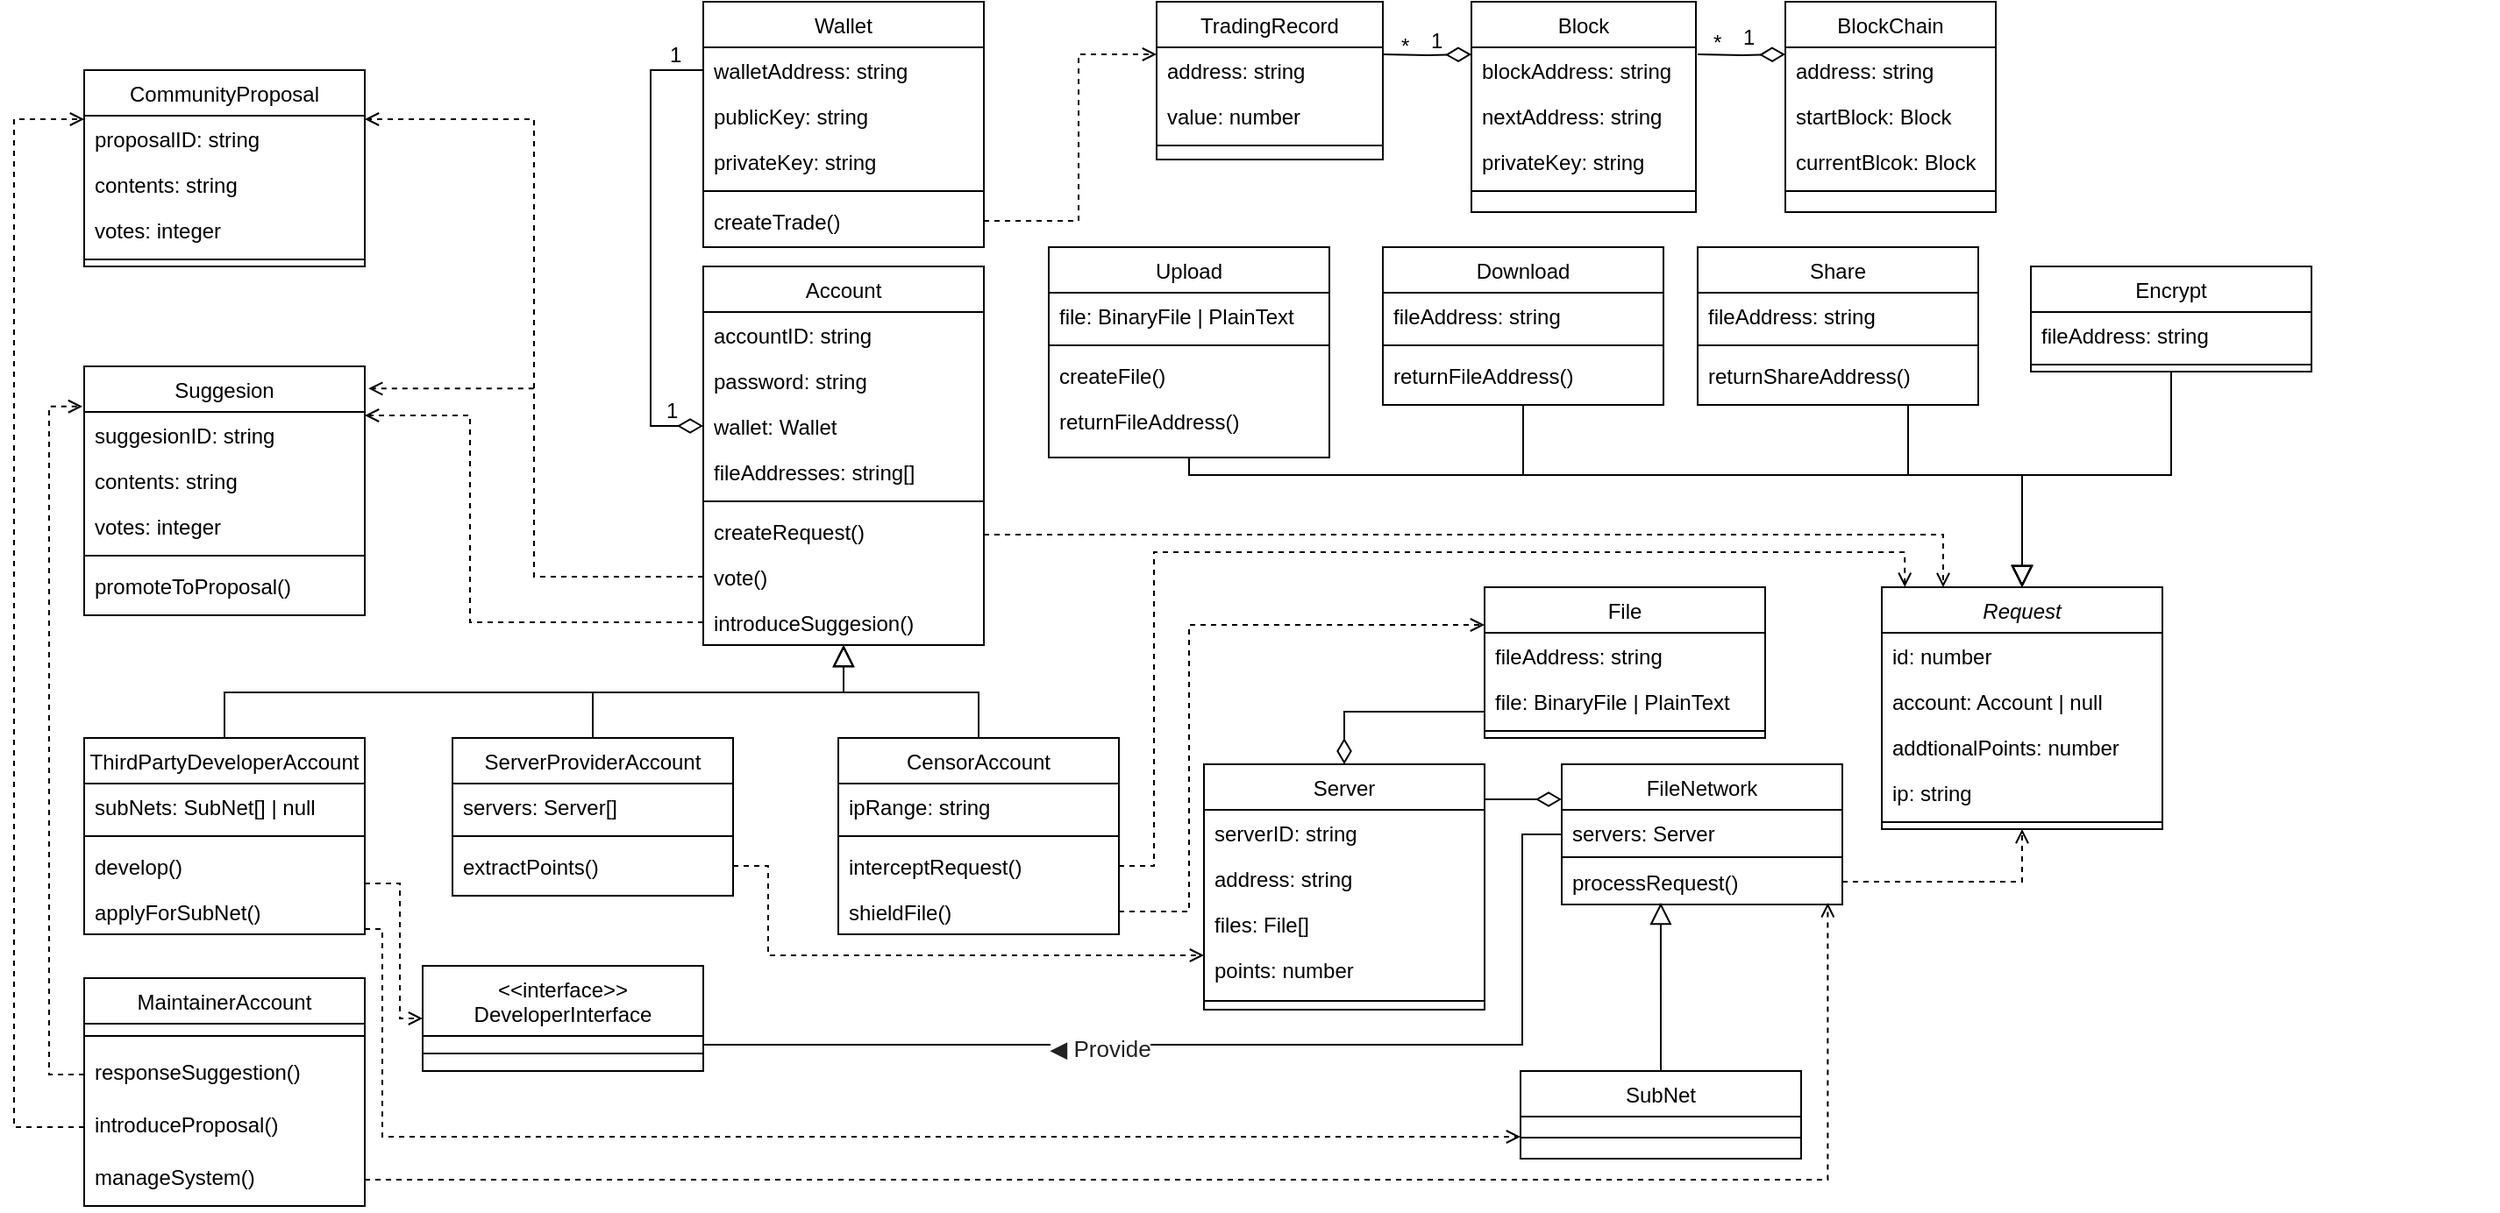 <mxfile version="20.6.2" type="device"><diagram id="C5RBs43oDa-KdzZeNtuy" name="Page-1"><mxGraphModel dx="2051" dy="728" grid="1" gridSize="10" guides="1" tooltips="1" connect="1" arrows="1" fold="1" page="1" pageScale="1" pageWidth="830" pageHeight="720" math="0" shadow="0"><root><mxCell id="WIyWlLk6GJQsqaUBKTNV-0"/><mxCell id="WIyWlLk6GJQsqaUBKTNV-1" parent="WIyWlLk6GJQsqaUBKTNV-0"/><mxCell id="ilSdH2VVtXsvBEtz8yD--43" style="edgeStyle=elbowEdgeStyle;rounded=0;orthogonalLoop=1;jettySize=auto;elbow=vertical;html=1;entryX=0.5;entryY=1;entryDx=0;entryDy=0;shadow=0;startArrow=block;startFill=0;endArrow=none;endFill=0;startSize=10;endSize=0;strokeWidth=1;" parent="WIyWlLk6GJQsqaUBKTNV-1" source="zkfFHV4jXpPFQw0GAbJ--0" target="zkfFHV4jXpPFQw0GAbJ--6" edge="1"><mxGeometry relative="1" as="geometry"><Array as="points"><mxPoint x="-10" y="286"/></Array></mxGeometry></mxCell><mxCell id="ilSdH2VVtXsvBEtz8yD--46" style="edgeStyle=elbowEdgeStyle;rounded=0;orthogonalLoop=1;jettySize=auto;elbow=vertical;html=1;entryX=0.5;entryY=1;entryDx=0;entryDy=0;shadow=0;startArrow=block;startFill=0;endArrow=none;endFill=0;startSize=10;endSize=0;strokeWidth=1;exitX=0.5;exitY=0;exitDx=0;exitDy=0;" parent="WIyWlLk6GJQsqaUBKTNV-1" source="zkfFHV4jXpPFQw0GAbJ--0" target="2jiagpPsjVBzSV60vsvj-15" edge="1"><mxGeometry relative="1" as="geometry"><Array as="points"><mxPoint x="260" y="286"/></Array></mxGeometry></mxCell><mxCell id="ilSdH2VVtXsvBEtz8yD--48" style="edgeStyle=elbowEdgeStyle;rounded=0;orthogonalLoop=1;jettySize=auto;elbow=vertical;html=1;entryX=0.75;entryY=1;entryDx=0;entryDy=0;shadow=0;startArrow=block;startFill=0;endArrow=none;endFill=0;startSize=10;endSize=0;strokeWidth=1;exitX=0.5;exitY=0;exitDx=0;exitDy=0;" parent="WIyWlLk6GJQsqaUBKTNV-1" source="zkfFHV4jXpPFQw0GAbJ--0" target="2jiagpPsjVBzSV60vsvj-10" edge="1"><mxGeometry relative="1" as="geometry"><Array as="points"><mxPoint x="270" y="286"/><mxPoint x="260" y="286"/><mxPoint x="140" y="286"/></Array></mxGeometry></mxCell><mxCell id="ilSdH2VVtXsvBEtz8yD--49" style="edgeStyle=elbowEdgeStyle;rounded=0;orthogonalLoop=1;jettySize=auto;elbow=vertical;html=1;entryX=0.5;entryY=1;entryDx=0;entryDy=0;shadow=0;startArrow=block;startFill=0;endArrow=none;endFill=0;startSize=10;endSize=0;strokeWidth=1;" parent="WIyWlLk6GJQsqaUBKTNV-1" source="zkfFHV4jXpPFQw0GAbJ--0" target="zkfFHV4jXpPFQw0GAbJ--13" edge="1"><mxGeometry relative="1" as="geometry"><Array as="points"><mxPoint x="140" y="286"/></Array></mxGeometry></mxCell><mxCell id="zkfFHV4jXpPFQw0GAbJ--0" value="Request" style="swimlane;fontStyle=2;align=center;verticalAlign=top;childLayout=stackLayout;horizontal=1;startSize=26;horizontalStack=0;resizeParent=1;resizeLast=0;collapsible=1;marginBottom=0;rounded=0;shadow=0;strokeWidth=1;" parent="WIyWlLk6GJQsqaUBKTNV-1" vertex="1"><mxGeometry x="255" y="350" width="160" height="138" as="geometry"><mxRectangle x="220" y="120" width="160" height="26" as="alternateBounds"/></mxGeometry></mxCell><mxCell id="zkfFHV4jXpPFQw0GAbJ--1" value="id: number" style="text;align=left;verticalAlign=top;spacingLeft=4;spacingRight=4;overflow=hidden;rotatable=0;points=[[0,0.5],[1,0.5]];portConstraint=eastwest;" parent="zkfFHV4jXpPFQw0GAbJ--0" vertex="1"><mxGeometry y="26" width="160" height="26" as="geometry"/></mxCell><mxCell id="zkfFHV4jXpPFQw0GAbJ--2" value="account: Account | null" style="text;align=left;verticalAlign=top;spacingLeft=4;spacingRight=4;overflow=hidden;rotatable=0;points=[[0,0.5],[1,0.5]];portConstraint=eastwest;rounded=0;shadow=0;html=0;" parent="zkfFHV4jXpPFQw0GAbJ--0" vertex="1"><mxGeometry y="52" width="160" height="26" as="geometry"/></mxCell><mxCell id="zkfFHV4jXpPFQw0GAbJ--3" value="addtionalPoints: number" style="text;align=left;verticalAlign=top;spacingLeft=4;spacingRight=4;overflow=hidden;rotatable=0;points=[[0,0.5],[1,0.5]];portConstraint=eastwest;rounded=0;shadow=0;html=0;" parent="zkfFHV4jXpPFQw0GAbJ--0" vertex="1"><mxGeometry y="78" width="160" height="26" as="geometry"/></mxCell><mxCell id="UGN8ZuQlmz6jiXNgFl7G-6" value="ip: string" style="text;align=left;verticalAlign=top;spacingLeft=4;spacingRight=4;overflow=hidden;rotatable=0;points=[[0,0.5],[1,0.5]];portConstraint=eastwest;rounded=0;shadow=0;html=0;" vertex="1" parent="zkfFHV4jXpPFQw0GAbJ--0"><mxGeometry y="104" width="160" height="26" as="geometry"/></mxCell><mxCell id="zkfFHV4jXpPFQw0GAbJ--4" value="" style="line;html=1;strokeWidth=1;align=left;verticalAlign=middle;spacingTop=-1;spacingLeft=3;spacingRight=3;rotatable=0;labelPosition=right;points=[];portConstraint=eastwest;" parent="zkfFHV4jXpPFQw0GAbJ--0" vertex="1"><mxGeometry y="130" width="160" height="8" as="geometry"/></mxCell><mxCell id="zkfFHV4jXpPFQw0GAbJ--6" value="Upload" style="swimlane;fontStyle=0;align=center;verticalAlign=top;childLayout=stackLayout;horizontal=1;startSize=26;horizontalStack=0;resizeParent=1;resizeLast=0;collapsible=1;marginBottom=0;rounded=0;shadow=0;strokeWidth=1;" parent="WIyWlLk6GJQsqaUBKTNV-1" vertex="1"><mxGeometry x="-220" y="156" width="160" height="120" as="geometry"><mxRectangle x="130" y="380" width="160" height="26" as="alternateBounds"/></mxGeometry></mxCell><mxCell id="zkfFHV4jXpPFQw0GAbJ--7" value="file: BinaryFile | PlainText" style="text;align=left;verticalAlign=top;spacingLeft=4;spacingRight=4;overflow=hidden;rotatable=0;points=[[0,0.5],[1,0.5]];portConstraint=eastwest;" parent="zkfFHV4jXpPFQw0GAbJ--6" vertex="1"><mxGeometry y="26" width="160" height="26" as="geometry"/></mxCell><mxCell id="zkfFHV4jXpPFQw0GAbJ--9" value="" style="line;html=1;strokeWidth=1;align=left;verticalAlign=middle;spacingTop=-1;spacingLeft=3;spacingRight=3;rotatable=0;labelPosition=right;points=[];portConstraint=eastwest;" parent="zkfFHV4jXpPFQw0GAbJ--6" vertex="1"><mxGeometry y="52" width="160" height="8" as="geometry"/></mxCell><mxCell id="2jiagpPsjVBzSV60vsvj-77" value="createFile()" style="text;align=left;verticalAlign=top;spacingLeft=4;spacingRight=4;overflow=hidden;rotatable=0;points=[[0,0.5],[1,0.5]];portConstraint=eastwest;fontStyle=0" parent="zkfFHV4jXpPFQw0GAbJ--6" vertex="1"><mxGeometry y="60" width="160" height="26" as="geometry"/></mxCell><mxCell id="zkfFHV4jXpPFQw0GAbJ--10" value="returnFileAddress()" style="text;align=left;verticalAlign=top;spacingLeft=4;spacingRight=4;overflow=hidden;rotatable=0;points=[[0,0.5],[1,0.5]];portConstraint=eastwest;fontStyle=0" parent="zkfFHV4jXpPFQw0GAbJ--6" vertex="1"><mxGeometry y="86" width="160" height="26" as="geometry"/></mxCell><mxCell id="zkfFHV4jXpPFQw0GAbJ--13" value="Download" style="swimlane;fontStyle=0;align=center;verticalAlign=top;childLayout=stackLayout;horizontal=1;startSize=26;horizontalStack=0;resizeParent=1;resizeLast=0;collapsible=1;marginBottom=0;rounded=0;shadow=0;strokeWidth=1;" parent="WIyWlLk6GJQsqaUBKTNV-1" vertex="1"><mxGeometry x="-29.5" y="156" width="160" height="90" as="geometry"><mxRectangle x="340" y="380" width="170" height="26" as="alternateBounds"/></mxGeometry></mxCell><mxCell id="zkfFHV4jXpPFQw0GAbJ--14" value="fileAddress: string" style="text;align=left;verticalAlign=top;spacingLeft=4;spacingRight=4;overflow=hidden;rotatable=0;points=[[0,0.5],[1,0.5]];portConstraint=eastwest;" parent="zkfFHV4jXpPFQw0GAbJ--13" vertex="1"><mxGeometry y="26" width="160" height="26" as="geometry"/></mxCell><mxCell id="zkfFHV4jXpPFQw0GAbJ--15" value="" style="line;html=1;strokeWidth=1;align=left;verticalAlign=middle;spacingTop=-1;spacingLeft=3;spacingRight=3;rotatable=0;labelPosition=right;points=[];portConstraint=eastwest;" parent="zkfFHV4jXpPFQw0GAbJ--13" vertex="1"><mxGeometry y="52" width="160" height="8" as="geometry"/></mxCell><mxCell id="2jiagpPsjVBzSV60vsvj-9" value="returnFileAddress()" style="text;align=left;verticalAlign=top;spacingLeft=4;spacingRight=4;overflow=hidden;rotatable=0;points=[[0,0.5],[1,0.5]];portConstraint=eastwest;fontStyle=0" parent="zkfFHV4jXpPFQw0GAbJ--13" vertex="1"><mxGeometry y="60" width="160" height="26" as="geometry"/></mxCell><mxCell id="2jiagpPsjVBzSV60vsvj-10" value="Share" style="swimlane;fontStyle=0;align=center;verticalAlign=top;childLayout=stackLayout;horizontal=1;startSize=26;horizontalStack=0;resizeParent=1;resizeLast=0;collapsible=1;marginBottom=0;rounded=0;shadow=0;strokeWidth=1;" parent="WIyWlLk6GJQsqaUBKTNV-1" vertex="1"><mxGeometry x="150" y="156" width="160" height="90" as="geometry"><mxRectangle x="340" y="380" width="170" height="26" as="alternateBounds"/></mxGeometry></mxCell><mxCell id="2jiagpPsjVBzSV60vsvj-11" value="fileAddress: string" style="text;align=left;verticalAlign=top;spacingLeft=4;spacingRight=4;overflow=hidden;rotatable=0;points=[[0,0.5],[1,0.5]];portConstraint=eastwest;" parent="2jiagpPsjVBzSV60vsvj-10" vertex="1"><mxGeometry y="26" width="160" height="26" as="geometry"/></mxCell><mxCell id="2jiagpPsjVBzSV60vsvj-12" value="" style="line;html=1;strokeWidth=1;align=left;verticalAlign=middle;spacingTop=-1;spacingLeft=3;spacingRight=3;rotatable=0;labelPosition=right;points=[];portConstraint=eastwest;" parent="2jiagpPsjVBzSV60vsvj-10" vertex="1"><mxGeometry y="52" width="160" height="8" as="geometry"/></mxCell><mxCell id="2jiagpPsjVBzSV60vsvj-13" value="returnShareAddress()" style="text;align=left;verticalAlign=top;spacingLeft=4;spacingRight=4;overflow=hidden;rotatable=0;points=[[0,0.5],[1,0.5]];portConstraint=eastwest;fontStyle=0" parent="2jiagpPsjVBzSV60vsvj-10" vertex="1"><mxGeometry y="60" width="160" height="26" as="geometry"/></mxCell><mxCell id="2jiagpPsjVBzSV60vsvj-15" value="Encrypt" style="swimlane;fontStyle=0;align=center;verticalAlign=top;childLayout=stackLayout;horizontal=1;startSize=26;horizontalStack=0;resizeParent=1;resizeLast=0;collapsible=1;marginBottom=0;rounded=0;shadow=0;strokeWidth=1;" parent="WIyWlLk6GJQsqaUBKTNV-1" vertex="1"><mxGeometry x="340" y="167" width="160" height="60" as="geometry"><mxRectangle x="340" y="380" width="170" height="26" as="alternateBounds"/></mxGeometry></mxCell><mxCell id="2jiagpPsjVBzSV60vsvj-16" value="fileAddress: string" style="text;align=left;verticalAlign=top;spacingLeft=4;spacingRight=4;overflow=hidden;rotatable=0;points=[[0,0.5],[1,0.5]];portConstraint=eastwest;" parent="2jiagpPsjVBzSV60vsvj-15" vertex="1"><mxGeometry y="26" width="160" height="26" as="geometry"/></mxCell><mxCell id="2jiagpPsjVBzSV60vsvj-17" value="" style="line;html=1;strokeWidth=1;align=left;verticalAlign=middle;spacingTop=-1;spacingLeft=3;spacingRight=3;rotatable=0;labelPosition=right;points=[];portConstraint=eastwest;" parent="2jiagpPsjVBzSV60vsvj-15" vertex="1"><mxGeometry y="52" width="160" height="8" as="geometry"/></mxCell><mxCell id="ilSdH2VVtXsvBEtz8yD--57" style="edgeStyle=elbowEdgeStyle;rounded=0;orthogonalLoop=1;jettySize=auto;elbow=vertical;html=1;entryX=0.5;entryY=0;entryDx=0;entryDy=0;shadow=0;startArrow=block;startFill=0;endArrow=none;endFill=0;startSize=10;endSize=0;strokeWidth=1;" parent="WIyWlLk6GJQsqaUBKTNV-1" source="ilSdH2VVtXsvBEtz8yD--108" target="ilSdH2VVtXsvBEtz8yD--50" edge="1"><mxGeometry relative="1" as="geometry"><Array as="points"><mxPoint x="-337" y="410"/></Array><mxPoint x="-380" y="400" as="sourcePoint"/></mxGeometry></mxCell><mxCell id="ilSdH2VVtXsvBEtz8yD--91" style="edgeStyle=elbowEdgeStyle;rounded=0;orthogonalLoop=1;jettySize=auto;elbow=vertical;html=1;entryX=0.5;entryY=0;entryDx=0;entryDy=0;shadow=0;startArrow=block;startFill=0;endArrow=none;endFill=0;startSize=10;endSize=0;strokeWidth=1;" parent="WIyWlLk6GJQsqaUBKTNV-1" source="ilSdH2VVtXsvBEtz8yD--108" target="ilSdH2VVtXsvBEtz8yD--85" edge="1"><mxGeometry relative="1" as="geometry"><Array as="points"><mxPoint x="-510" y="410"/></Array><mxPoint x="-310" y="400" as="sourcePoint"/></mxGeometry></mxCell><mxCell id="2jiagpPsjVBzSV60vsvj-20" value="Account" style="swimlane;fontStyle=0;align=center;verticalAlign=top;childLayout=stackLayout;horizontal=1;startSize=26;horizontalStack=0;resizeParent=1;resizeLast=0;collapsible=1;marginBottom=0;rounded=0;shadow=0;strokeWidth=1;" parent="WIyWlLk6GJQsqaUBKTNV-1" vertex="1"><mxGeometry x="-417" y="167" width="160" height="216" as="geometry"><mxRectangle x="220" y="120" width="160" height="26" as="alternateBounds"/></mxGeometry></mxCell><mxCell id="2jiagpPsjVBzSV60vsvj-21" value="accountID: string" style="text;align=left;verticalAlign=top;spacingLeft=4;spacingRight=4;overflow=hidden;rotatable=0;points=[[0,0.5],[1,0.5]];portConstraint=eastwest;" parent="2jiagpPsjVBzSV60vsvj-20" vertex="1"><mxGeometry y="26" width="160" height="26" as="geometry"/></mxCell><mxCell id="2jiagpPsjVBzSV60vsvj-22" value="password: string" style="text;align=left;verticalAlign=top;spacingLeft=4;spacingRight=4;overflow=hidden;rotatable=0;points=[[0,0.5],[1,0.5]];portConstraint=eastwest;rounded=0;shadow=0;html=0;" parent="2jiagpPsjVBzSV60vsvj-20" vertex="1"><mxGeometry y="52" width="160" height="26" as="geometry"/></mxCell><mxCell id="2jiagpPsjVBzSV60vsvj-23" value="wallet: Wallet" style="text;align=left;verticalAlign=top;spacingLeft=4;spacingRight=4;overflow=hidden;rotatable=0;points=[[0,0.5],[1,0.5]];portConstraint=eastwest;rounded=0;shadow=0;html=0;" parent="2jiagpPsjVBzSV60vsvj-20" vertex="1"><mxGeometry y="78" width="160" height="26" as="geometry"/></mxCell><mxCell id="2jiagpPsjVBzSV60vsvj-29" value="fileAddresses: string[]" style="text;align=left;verticalAlign=top;spacingLeft=4;spacingRight=4;overflow=hidden;rotatable=0;points=[[0,0.5],[1,0.5]];portConstraint=eastwest;rounded=0;shadow=0;html=0;" parent="2jiagpPsjVBzSV60vsvj-20" vertex="1"><mxGeometry y="104" width="160" height="26" as="geometry"/></mxCell><mxCell id="2jiagpPsjVBzSV60vsvj-24" value="" style="line;html=1;strokeWidth=1;align=left;verticalAlign=middle;spacingTop=-1;spacingLeft=3;spacingRight=3;rotatable=0;labelPosition=right;points=[];portConstraint=eastwest;" parent="2jiagpPsjVBzSV60vsvj-20" vertex="1"><mxGeometry y="130" width="160" height="8" as="geometry"/></mxCell><mxCell id="2jiagpPsjVBzSV60vsvj-94" value="createRequest()" style="text;align=left;verticalAlign=top;spacingLeft=4;spacingRight=4;overflow=hidden;rotatable=0;points=[[0,0.5],[1,0.5]];portConstraint=eastwest;fontStyle=0" parent="2jiagpPsjVBzSV60vsvj-20" vertex="1"><mxGeometry y="138" width="160" height="26" as="geometry"/></mxCell><mxCell id="ilSdH2VVtXsvBEtz8yD--74" value="vote()" style="text;align=left;verticalAlign=top;spacingLeft=4;spacingRight=4;overflow=hidden;rotatable=0;points=[[0,0.5],[1,0.5]];portConstraint=eastwest;fontStyle=0" parent="2jiagpPsjVBzSV60vsvj-20" vertex="1"><mxGeometry y="164" width="160" height="26" as="geometry"/></mxCell><mxCell id="ilSdH2VVtXsvBEtz8yD--108" value="introduceSuggesion()" style="text;align=left;verticalAlign=top;spacingLeft=4;spacingRight=4;overflow=hidden;rotatable=0;points=[[0,0.5],[1,0.5]];portConstraint=eastwest;fontStyle=0" parent="2jiagpPsjVBzSV60vsvj-20" vertex="1"><mxGeometry y="190" width="160" height="26" as="geometry"/></mxCell><mxCell id="2jiagpPsjVBzSV60vsvj-33" value="Wallet" style="swimlane;fontStyle=0;align=center;verticalAlign=top;childLayout=stackLayout;horizontal=1;startSize=26;horizontalStack=0;resizeParent=1;resizeLast=0;collapsible=1;marginBottom=0;rounded=0;shadow=0;strokeWidth=1;" parent="WIyWlLk6GJQsqaUBKTNV-1" vertex="1"><mxGeometry x="-417" y="16" width="160" height="140" as="geometry"><mxRectangle x="220" y="120" width="160" height="26" as="alternateBounds"/></mxGeometry></mxCell><mxCell id="2jiagpPsjVBzSV60vsvj-34" value="walletAddress: string" style="text;align=left;verticalAlign=top;spacingLeft=4;spacingRight=4;overflow=hidden;rotatable=0;points=[[0,0.5],[1,0.5]];portConstraint=eastwest;" parent="2jiagpPsjVBzSV60vsvj-33" vertex="1"><mxGeometry y="26" width="160" height="26" as="geometry"/></mxCell><mxCell id="2jiagpPsjVBzSV60vsvj-35" value="publicKey: string" style="text;align=left;verticalAlign=top;spacingLeft=4;spacingRight=4;overflow=hidden;rotatable=0;points=[[0,0.5],[1,0.5]];portConstraint=eastwest;rounded=0;shadow=0;html=0;" parent="2jiagpPsjVBzSV60vsvj-33" vertex="1"><mxGeometry y="52" width="160" height="26" as="geometry"/></mxCell><mxCell id="2jiagpPsjVBzSV60vsvj-36" value="privateKey: string" style="text;align=left;verticalAlign=top;spacingLeft=4;spacingRight=4;overflow=hidden;rotatable=0;points=[[0,0.5],[1,0.5]];portConstraint=eastwest;rounded=0;shadow=0;html=0;" parent="2jiagpPsjVBzSV60vsvj-33" vertex="1"><mxGeometry y="78" width="160" height="26" as="geometry"/></mxCell><mxCell id="2jiagpPsjVBzSV60vsvj-38" value="" style="line;html=1;strokeWidth=1;align=left;verticalAlign=middle;spacingTop=-1;spacingLeft=3;spacingRight=3;rotatable=0;labelPosition=right;points=[];portConstraint=eastwest;" parent="2jiagpPsjVBzSV60vsvj-33" vertex="1"><mxGeometry y="104" width="160" height="8" as="geometry"/></mxCell><mxCell id="2jiagpPsjVBzSV60vsvj-74" value="createTrade()" style="text;align=left;verticalAlign=top;spacingLeft=4;spacingRight=4;overflow=hidden;rotatable=0;points=[[0,0.5],[1,0.5]];portConstraint=eastwest;fontStyle=0" parent="2jiagpPsjVBzSV60vsvj-33" vertex="1"><mxGeometry y="112" width="160" height="26" as="geometry"/></mxCell><mxCell id="2jiagpPsjVBzSV60vsvj-41" value="1" style="resizable=0;align=left;verticalAlign=bottom;labelBackgroundColor=none;fontSize=12;" parent="WIyWlLk6GJQsqaUBKTNV-1" connectable="0" vertex="1"><mxGeometry x="-8" y="232" as="geometry"><mxPoint x="-432" y="26" as="offset"/></mxGeometry></mxCell><mxCell id="2jiagpPsjVBzSV60vsvj-42" value="1" style="resizable=0;align=left;verticalAlign=bottom;labelBackgroundColor=none;fontSize=12;" parent="WIyWlLk6GJQsqaUBKTNV-1" connectable="0" vertex="1"><mxGeometry x="-6" y="29" as="geometry"><mxPoint x="-432" y="26" as="offset"/></mxGeometry></mxCell><mxCell id="2jiagpPsjVBzSV60vsvj-43" value="BlockChain" style="swimlane;fontStyle=0;align=center;verticalAlign=top;childLayout=stackLayout;horizontal=1;startSize=26;horizontalStack=0;resizeParent=1;resizeLast=0;collapsible=1;marginBottom=0;rounded=0;shadow=0;strokeWidth=1;" parent="WIyWlLk6GJQsqaUBKTNV-1" vertex="1"><mxGeometry x="200" y="16" width="120" height="120" as="geometry"><mxRectangle x="220" y="120" width="160" height="26" as="alternateBounds"/></mxGeometry></mxCell><mxCell id="2jiagpPsjVBzSV60vsvj-68" value="address: string" style="text;align=left;verticalAlign=top;spacingLeft=4;spacingRight=4;overflow=hidden;rotatable=0;points=[[0,0.5],[1,0.5]];portConstraint=eastwest;" parent="2jiagpPsjVBzSV60vsvj-43" vertex="1"><mxGeometry y="26" width="120" height="26" as="geometry"/></mxCell><mxCell id="2jiagpPsjVBzSV60vsvj-44" value="startBlock: Block" style="text;align=left;verticalAlign=top;spacingLeft=4;spacingRight=4;overflow=hidden;rotatable=0;points=[[0,0.5],[1,0.5]];portConstraint=eastwest;" parent="2jiagpPsjVBzSV60vsvj-43" vertex="1"><mxGeometry y="52" width="120" height="26" as="geometry"/></mxCell><mxCell id="2jiagpPsjVBzSV60vsvj-45" value="currentBlcok: Block" style="text;align=left;verticalAlign=top;spacingLeft=4;spacingRight=4;overflow=hidden;rotatable=0;points=[[0,0.5],[1,0.5]];portConstraint=eastwest;rounded=0;shadow=0;html=0;" parent="2jiagpPsjVBzSV60vsvj-43" vertex="1"><mxGeometry y="78" width="120" height="26" as="geometry"/></mxCell><mxCell id="2jiagpPsjVBzSV60vsvj-47" value="" style="line;html=1;strokeWidth=1;align=left;verticalAlign=middle;spacingTop=-1;spacingLeft=3;spacingRight=3;rotatable=0;labelPosition=right;points=[];portConstraint=eastwest;" parent="2jiagpPsjVBzSV60vsvj-43" vertex="1"><mxGeometry y="104" width="120" height="8" as="geometry"/></mxCell><mxCell id="2jiagpPsjVBzSV60vsvj-48" value="Block" style="swimlane;fontStyle=0;align=center;verticalAlign=top;childLayout=stackLayout;horizontal=1;startSize=26;horizontalStack=0;resizeParent=1;resizeLast=0;collapsible=1;marginBottom=0;rounded=0;shadow=0;strokeWidth=1;" parent="WIyWlLk6GJQsqaUBKTNV-1" vertex="1"><mxGeometry x="21" y="16" width="128" height="120" as="geometry"><mxRectangle x="220" y="120" width="160" height="26" as="alternateBounds"/></mxGeometry></mxCell><mxCell id="2jiagpPsjVBzSV60vsvj-49" value="blockAddress: string" style="text;align=left;verticalAlign=top;spacingLeft=4;spacingRight=4;overflow=hidden;rotatable=0;points=[[0,0.5],[1,0.5]];portConstraint=eastwest;" parent="2jiagpPsjVBzSV60vsvj-48" vertex="1"><mxGeometry y="26" width="128" height="26" as="geometry"/></mxCell><mxCell id="2jiagpPsjVBzSV60vsvj-50" value="nextAddress: string" style="text;align=left;verticalAlign=top;spacingLeft=4;spacingRight=4;overflow=hidden;rotatable=0;points=[[0,0.5],[1,0.5]];portConstraint=eastwest;rounded=0;shadow=0;html=0;" parent="2jiagpPsjVBzSV60vsvj-48" vertex="1"><mxGeometry y="52" width="128" height="26" as="geometry"/></mxCell><mxCell id="2jiagpPsjVBzSV60vsvj-51" value="privateKey: string" style="text;align=left;verticalAlign=top;spacingLeft=4;spacingRight=4;overflow=hidden;rotatable=0;points=[[0,0.5],[1,0.5]];portConstraint=eastwest;rounded=0;shadow=0;html=0;" parent="2jiagpPsjVBzSV60vsvj-48" vertex="1"><mxGeometry y="78" width="128" height="26" as="geometry"/></mxCell><mxCell id="2jiagpPsjVBzSV60vsvj-52" value="" style="line;html=1;strokeWidth=1;align=left;verticalAlign=middle;spacingTop=-1;spacingLeft=3;spacingRight=3;rotatable=0;labelPosition=right;points=[];portConstraint=eastwest;" parent="2jiagpPsjVBzSV60vsvj-48" vertex="1"><mxGeometry y="104" width="128" height="8" as="geometry"/></mxCell><mxCell id="2jiagpPsjVBzSV60vsvj-53" value="" style="endArrow=diamondThin;html=1;rounded=0;endFill=0;edgeStyle=orthogonalEdgeStyle;entryX=0;entryY=0.25;entryDx=0;entryDy=0;strokeWidth=1;startSize=6;endSize=12;" parent="WIyWlLk6GJQsqaUBKTNV-1" target="2jiagpPsjVBzSV60vsvj-43" edge="1"><mxGeometry width="50" height="50" relative="1" as="geometry"><mxPoint x="150" y="46" as="sourcePoint"/><mxPoint x="160" y="86" as="targetPoint"/><Array as="points"/></mxGeometry></mxCell><mxCell id="2jiagpPsjVBzSV60vsvj-57" value="1" style="resizable=0;align=left;verticalAlign=bottom;labelBackgroundColor=none;fontSize=12;" parent="WIyWlLk6GJQsqaUBKTNV-1" connectable="0" vertex="1"><mxGeometry x="606" y="19" as="geometry"><mxPoint x="-432" y="26" as="offset"/></mxGeometry></mxCell><mxCell id="2jiagpPsjVBzSV60vsvj-58" value="*" style="resizable=0;align=left;verticalAlign=bottom;labelBackgroundColor=none;fontSize=12;" parent="WIyWlLk6GJQsqaUBKTNV-1" connectable="0" vertex="1"><mxGeometry x="589" y="22" as="geometry"><mxPoint x="-432" y="26" as="offset"/></mxGeometry></mxCell><mxCell id="2jiagpPsjVBzSV60vsvj-60" value="" style="endArrow=diamondThin;html=1;rounded=0;endFill=0;edgeStyle=orthogonalEdgeStyle;entryX=0;entryY=0.5;entryDx=0;entryDy=0;exitX=0;exitY=0.5;exitDx=0;exitDy=0;strokeWidth=1;startSize=6;endSize=12;" parent="WIyWlLk6GJQsqaUBKTNV-1" source="2jiagpPsjVBzSV60vsvj-34" target="2jiagpPsjVBzSV60vsvj-23" edge="1"><mxGeometry width="50" height="50" relative="1" as="geometry"><mxPoint x="-527" y="261" as="sourcePoint"/><mxPoint x="-443" y="296" as="targetPoint"/><Array as="points"><mxPoint x="-447" y="55"/><mxPoint x="-447" y="258"/></Array></mxGeometry></mxCell><mxCell id="2jiagpPsjVBzSV60vsvj-63" value="TradingRecord" style="swimlane;fontStyle=0;align=center;verticalAlign=top;childLayout=stackLayout;horizontal=1;startSize=26;horizontalStack=0;resizeParent=1;resizeLast=0;collapsible=1;marginBottom=0;rounded=0;shadow=0;strokeWidth=1;" parent="WIyWlLk6GJQsqaUBKTNV-1" vertex="1"><mxGeometry x="-158.5" y="16" width="129" height="90" as="geometry"><mxRectangle x="220" y="120" width="160" height="26" as="alternateBounds"/></mxGeometry></mxCell><mxCell id="2jiagpPsjVBzSV60vsvj-64" value="address: string" style="text;align=left;verticalAlign=top;spacingLeft=4;spacingRight=4;overflow=hidden;rotatable=0;points=[[0,0.5],[1,0.5]];portConstraint=eastwest;" parent="2jiagpPsjVBzSV60vsvj-63" vertex="1"><mxGeometry y="26" width="129" height="26" as="geometry"/></mxCell><mxCell id="2jiagpPsjVBzSV60vsvj-66" value="value: number" style="text;align=left;verticalAlign=top;spacingLeft=4;spacingRight=4;overflow=hidden;rotatable=0;points=[[0,0.5],[1,0.5]];portConstraint=eastwest;rounded=0;shadow=0;html=0;" parent="2jiagpPsjVBzSV60vsvj-63" vertex="1"><mxGeometry y="52" width="129" height="26" as="geometry"/></mxCell><mxCell id="2jiagpPsjVBzSV60vsvj-67" value="" style="line;html=1;strokeWidth=1;align=left;verticalAlign=middle;spacingTop=-1;spacingLeft=3;spacingRight=3;rotatable=0;labelPosition=right;points=[];portConstraint=eastwest;" parent="2jiagpPsjVBzSV60vsvj-63" vertex="1"><mxGeometry y="78" width="129" height="8" as="geometry"/></mxCell><mxCell id="2jiagpPsjVBzSV60vsvj-69" value="" style="endArrow=diamondThin;html=1;rounded=0;endFill=0;edgeStyle=orthogonalEdgeStyle;strokeWidth=1;startSize=6;endSize=12;entryX=0;entryY=0.25;entryDx=0;entryDy=0;" parent="WIyWlLk6GJQsqaUBKTNV-1" target="2jiagpPsjVBzSV60vsvj-48" edge="1"><mxGeometry width="50" height="50" relative="1" as="geometry"><mxPoint x="-30" y="46" as="sourcePoint"/><mxPoint x="-56" y="48" as="targetPoint"/><Array as="points"/></mxGeometry></mxCell><mxCell id="2jiagpPsjVBzSV60vsvj-70" value="1" style="resizable=0;align=left;verticalAlign=bottom;labelBackgroundColor=none;fontSize=12;" parent="WIyWlLk6GJQsqaUBKTNV-1" connectable="0" vertex="1"><mxGeometry x="428" y="21" as="geometry"><mxPoint x="-432" y="26" as="offset"/></mxGeometry></mxCell><mxCell id="2jiagpPsjVBzSV60vsvj-71" value="*" style="resizable=0;align=left;verticalAlign=bottom;labelBackgroundColor=none;fontSize=12;" parent="WIyWlLk6GJQsqaUBKTNV-1" connectable="0" vertex="1"><mxGeometry x="411" y="24" as="geometry"><mxPoint x="-432" y="26" as="offset"/></mxGeometry></mxCell><mxCell id="2jiagpPsjVBzSV60vsvj-76" value="" style="endArrow=open;html=1;rounded=0;endFill=0;edgeStyle=orthogonalEdgeStyle;exitX=1;exitY=0.5;exitDx=0;exitDy=0;strokeWidth=1;startSize=6;endSize=6;dashed=1;" parent="WIyWlLk6GJQsqaUBKTNV-1" source="2jiagpPsjVBzSV60vsvj-74" target="2jiagpPsjVBzSV60vsvj-63" edge="1"><mxGeometry width="50" height="50" relative="1" as="geometry"><mxPoint x="-173" y="113" as="sourcePoint"/><mxPoint x="-180" y="46" as="targetPoint"/><Array as="points"><mxPoint x="-203" y="141"/><mxPoint x="-203" y="46"/></Array></mxGeometry></mxCell><mxCell id="2jiagpPsjVBzSV60vsvj-78" value="File" style="swimlane;fontStyle=0;align=center;verticalAlign=top;childLayout=stackLayout;horizontal=1;startSize=26;horizontalStack=0;resizeParent=1;resizeLast=0;collapsible=1;marginBottom=0;rounded=0;shadow=0;strokeWidth=1;" parent="WIyWlLk6GJQsqaUBKTNV-1" vertex="1"><mxGeometry x="28.5" y="350" width="160" height="86" as="geometry"><mxRectangle x="130" y="380" width="160" height="26" as="alternateBounds"/></mxGeometry></mxCell><mxCell id="2jiagpPsjVBzSV60vsvj-83" value="fileAddress: string" style="text;align=left;verticalAlign=top;spacingLeft=4;spacingRight=4;overflow=hidden;rotatable=0;points=[[0,0.5],[1,0.5]];portConstraint=eastwest;" parent="2jiagpPsjVBzSV60vsvj-78" vertex="1"><mxGeometry y="26" width="160" height="26" as="geometry"/></mxCell><mxCell id="2jiagpPsjVBzSV60vsvj-79" value="file: BinaryFile | PlainText" style="text;align=left;verticalAlign=top;spacingLeft=4;spacingRight=4;overflow=hidden;rotatable=0;points=[[0,0.5],[1,0.5]];portConstraint=eastwest;" parent="2jiagpPsjVBzSV60vsvj-78" vertex="1"><mxGeometry y="52" width="160" height="26" as="geometry"/></mxCell><mxCell id="2jiagpPsjVBzSV60vsvj-80" value="" style="line;html=1;strokeWidth=1;align=left;verticalAlign=middle;spacingTop=-1;spacingLeft=3;spacingRight=3;rotatable=0;labelPosition=right;points=[];portConstraint=eastwest;" parent="2jiagpPsjVBzSV60vsvj-78" vertex="1"><mxGeometry y="78" width="160" height="8" as="geometry"/></mxCell><mxCell id="ilSdH2VVtXsvBEtz8yD--80" style="edgeStyle=orthogonalEdgeStyle;rounded=0;orthogonalLoop=1;jettySize=auto;html=1;entryX=0;entryY=1;entryDx=0;entryDy=0;startArrow=diamondThin;startFill=0;endArrow=none;endFill=0;startSize=12;endSize=0;sourcePerimeterSpacing=0;" parent="WIyWlLk6GJQsqaUBKTNV-1" source="2jiagpPsjVBzSV60vsvj-85" target="2jiagpPsjVBzSV60vsvj-78" edge="1"><mxGeometry relative="1" as="geometry"/></mxCell><mxCell id="2jiagpPsjVBzSV60vsvj-85" value="Server" style="swimlane;fontStyle=0;align=center;verticalAlign=top;childLayout=stackLayout;horizontal=1;startSize=26;horizontalStack=0;resizeParent=1;resizeLast=0;collapsible=1;marginBottom=0;rounded=0;shadow=0;strokeWidth=1;" parent="WIyWlLk6GJQsqaUBKTNV-1" vertex="1"><mxGeometry x="-131.5" y="451" width="160" height="140" as="geometry"><mxRectangle x="220" y="120" width="160" height="26" as="alternateBounds"/></mxGeometry></mxCell><mxCell id="ilSdH2VVtXsvBEtz8yD--34" value="serverID: string" style="text;align=left;verticalAlign=top;spacingLeft=4;spacingRight=4;overflow=hidden;rotatable=0;points=[[0,0.5],[1,0.5]];portConstraint=eastwest;" parent="2jiagpPsjVBzSV60vsvj-85" vertex="1"><mxGeometry y="26" width="160" height="26" as="geometry"/></mxCell><mxCell id="2jiagpPsjVBzSV60vsvj-86" value="address: string" style="text;align=left;verticalAlign=top;spacingLeft=4;spacingRight=4;overflow=hidden;rotatable=0;points=[[0,0.5],[1,0.5]];portConstraint=eastwest;" parent="2jiagpPsjVBzSV60vsvj-85" vertex="1"><mxGeometry y="52" width="160" height="26" as="geometry"/></mxCell><mxCell id="ilSdH2VVtXsvBEtz8yD--81" value="files: File[]" style="text;align=left;verticalAlign=top;spacingLeft=4;spacingRight=4;overflow=hidden;rotatable=0;points=[[0,0.5],[1,0.5]];portConstraint=eastwest;" parent="2jiagpPsjVBzSV60vsvj-85" vertex="1"><mxGeometry y="78" width="160" height="26" as="geometry"/></mxCell><mxCell id="2jiagpPsjVBzSV60vsvj-87" value="points: number" style="text;align=left;verticalAlign=top;spacingLeft=4;spacingRight=4;overflow=hidden;rotatable=0;points=[[0,0.5],[1,0.5]];portConstraint=eastwest;rounded=0;shadow=0;html=0;" parent="2jiagpPsjVBzSV60vsvj-85" vertex="1"><mxGeometry y="104" width="160" height="26" as="geometry"/></mxCell><mxCell id="2jiagpPsjVBzSV60vsvj-89" value="" style="line;html=1;strokeWidth=1;align=left;verticalAlign=middle;spacingTop=-1;spacingLeft=3;spacingRight=3;rotatable=0;labelPosition=right;points=[];portConstraint=eastwest;" parent="2jiagpPsjVBzSV60vsvj-85" vertex="1"><mxGeometry y="130" width="160" height="10" as="geometry"/></mxCell><mxCell id="2jiagpPsjVBzSV60vsvj-97" style="edgeStyle=orthogonalEdgeStyle;rounded=0;orthogonalLoop=1;jettySize=auto;html=1;dashed=1;endArrow=open;endFill=0;startSize=6;endSize=6;strokeWidth=1;" parent="WIyWlLk6GJQsqaUBKTNV-1" source="2jiagpPsjVBzSV60vsvj-94" target="zkfFHV4jXpPFQw0GAbJ--0" edge="1"><mxGeometry relative="1" as="geometry"><Array as="points"><mxPoint x="290" y="320"/></Array><mxPoint x="130" y="370" as="targetPoint"/></mxGeometry></mxCell><mxCell id="ilSdH2VVtXsvBEtz8yD--38" style="edgeStyle=orthogonalEdgeStyle;rounded=0;orthogonalLoop=1;jettySize=auto;html=1;exitX=0;exitY=0.25;exitDx=0;exitDy=0;entryX=1;entryY=0.25;entryDx=0;entryDy=0;startArrow=diamondThin;startFill=0;endArrow=none;endFill=0;startSize=12;endSize=0;sourcePerimeterSpacing=0;" parent="WIyWlLk6GJQsqaUBKTNV-1" source="ilSdH2VVtXsvBEtz8yD--0" target="2jiagpPsjVBzSV60vsvj-85" edge="1"><mxGeometry relative="1" as="geometry"/></mxCell><mxCell id="ilSdH2VVtXsvBEtz8yD--90" style="edgeStyle=elbowEdgeStyle;rounded=0;orthogonalLoop=1;jettySize=auto;elbow=vertical;html=1;entryX=0.5;entryY=0;entryDx=0;entryDy=0;shadow=0;startArrow=block;startFill=0;endArrow=none;endFill=0;startSize=10;endSize=0;strokeWidth=1;exitX=0.353;exitY=0.962;exitDx=0;exitDy=0;exitPerimeter=0;" parent="WIyWlLk6GJQsqaUBKTNV-1" source="2jiagpPsjVBzSV60vsvj-90" target="ilSdH2VVtXsvBEtz8yD--19" edge="1"><mxGeometry relative="1" as="geometry"><Array as="points"><mxPoint x="138.5" y="566"/></Array></mxGeometry></mxCell><mxCell id="ilSdH2VVtXsvBEtz8yD--98" style="edgeStyle=orthogonalEdgeStyle;rounded=0;orthogonalLoop=1;jettySize=auto;html=1;entryX=1;entryY=0.75;entryDx=0;entryDy=0;endArrow=none;endFill=0;" parent="WIyWlLk6GJQsqaUBKTNV-1" source="ilSdH2VVtXsvBEtz8yD--0" target="ilSdH2VVtXsvBEtz8yD--92" edge="1"><mxGeometry relative="1" as="geometry"><Array as="points"><mxPoint x="50" y="491"/><mxPoint x="50" y="611"/></Array></mxGeometry></mxCell><mxCell id="ilSdH2VVtXsvBEtz8yD--102" value="&lt;span style=&quot;color: rgb(34 , 34 , 34) ; font-family: &amp;#34;arial&amp;#34; , sans-serif ; font-size: 13px&quot;&gt;◀ Provide&lt;/span&gt;" style="edgeLabel;html=1;align=center;verticalAlign=middle;resizable=0;points=[];" parent="ilSdH2VVtXsvBEtz8yD--98" vertex="1" connectable="0"><mxGeometry x="0.313" y="2" relative="1" as="geometry"><mxPoint x="16" as="offset"/></mxGeometry></mxCell><mxCell id="ilSdH2VVtXsvBEtz8yD--0" value="FileNetwork" style="swimlane;fontStyle=0;align=center;verticalAlign=top;childLayout=stackLayout;horizontal=1;startSize=26;horizontalStack=0;resizeParent=1;resizeLast=0;collapsible=1;marginBottom=0;rounded=0;shadow=0;strokeWidth=1;" parent="WIyWlLk6GJQsqaUBKTNV-1" vertex="1"><mxGeometry x="72.5" y="451" width="160" height="80" as="geometry"><mxRectangle x="220" y="120" width="160" height="26" as="alternateBounds"/></mxGeometry></mxCell><mxCell id="ilSdH2VVtXsvBEtz8yD--32" value="servers: Server" style="text;align=left;verticalAlign=top;spacingLeft=4;spacingRight=4;overflow=hidden;rotatable=0;points=[[0,0.5],[1,0.5]];portConstraint=eastwest;" parent="ilSdH2VVtXsvBEtz8yD--0" vertex="1"><mxGeometry y="26" width="160" height="26" as="geometry"/></mxCell><mxCell id="ilSdH2VVtXsvBEtz8yD--4" value="" style="line;html=1;strokeWidth=1;align=left;verticalAlign=middle;spacingTop=-1;spacingLeft=3;spacingRight=3;rotatable=0;labelPosition=right;points=[];portConstraint=eastwest;" parent="ilSdH2VVtXsvBEtz8yD--0" vertex="1"><mxGeometry y="52" width="160" height="2" as="geometry"/></mxCell><mxCell id="2jiagpPsjVBzSV60vsvj-90" value="processRequest()" style="text;align=left;verticalAlign=top;spacingLeft=4;spacingRight=4;overflow=hidden;rotatable=0;points=[[0,0.5],[1,0.5]];portConstraint=eastwest;fontStyle=0" parent="ilSdH2VVtXsvBEtz8yD--0" vertex="1"><mxGeometry y="54" width="160" height="26" as="geometry"/></mxCell><mxCell id="ilSdH2VVtXsvBEtz8yD--6" style="edgeStyle=orthogonalEdgeStyle;rounded=0;orthogonalLoop=1;jettySize=auto;html=1;exitX=1;exitY=0.5;exitDx=0;exitDy=0;endArrow=open;endFill=0;dashed=1;" parent="WIyWlLk6GJQsqaUBKTNV-1" source="2jiagpPsjVBzSV60vsvj-90" target="zkfFHV4jXpPFQw0GAbJ--0" edge="1"><mxGeometry relative="1" as="geometry"><mxPoint x="170" y="400" as="targetPoint"/></mxGeometry></mxCell><mxCell id="ilSdH2VVtXsvBEtz8yD--19" value="SubNet" style="swimlane;fontStyle=0;align=center;verticalAlign=top;childLayout=stackLayout;horizontal=1;startSize=26;horizontalStack=0;resizeParent=1;resizeLast=0;collapsible=1;marginBottom=0;rounded=0;shadow=0;strokeWidth=1;" parent="WIyWlLk6GJQsqaUBKTNV-1" vertex="1"><mxGeometry x="49" y="626" width="160" height="50" as="geometry"><mxRectangle x="220" y="120" width="160" height="26" as="alternateBounds"/></mxGeometry></mxCell><mxCell id="ilSdH2VVtXsvBEtz8yD--20" value="" style="line;html=1;strokeWidth=1;align=left;verticalAlign=middle;spacingTop=-1;spacingLeft=3;spacingRight=3;rotatable=0;labelPosition=right;points=[];portConstraint=eastwest;" parent="ilSdH2VVtXsvBEtz8yD--19" vertex="1"><mxGeometry y="26" width="160" height="24" as="geometry"/></mxCell><mxCell id="ilSdH2VVtXsvBEtz8yD--50" value="ServerProviderAccount" style="swimlane;fontStyle=0;align=center;verticalAlign=top;childLayout=stackLayout;horizontal=1;startSize=26;horizontalStack=0;resizeParent=1;resizeLast=0;collapsible=1;marginBottom=0;rounded=0;shadow=0;strokeWidth=1;" parent="WIyWlLk6GJQsqaUBKTNV-1" vertex="1"><mxGeometry x="-560" y="436" width="160" height="90" as="geometry"><mxRectangle x="220" y="120" width="160" height="26" as="alternateBounds"/></mxGeometry></mxCell><mxCell id="ilSdH2VVtXsvBEtz8yD--54" value="servers: Server[]" style="text;align=left;verticalAlign=top;spacingLeft=4;spacingRight=4;overflow=hidden;rotatable=0;points=[[0,0.5],[1,0.5]];portConstraint=eastwest;rounded=0;shadow=0;html=0;" parent="ilSdH2VVtXsvBEtz8yD--50" vertex="1"><mxGeometry y="26" width="160" height="26" as="geometry"/></mxCell><mxCell id="ilSdH2VVtXsvBEtz8yD--55" value="" style="line;html=1;strokeWidth=1;align=left;verticalAlign=middle;spacingTop=-1;spacingLeft=3;spacingRight=3;rotatable=0;labelPosition=right;points=[];portConstraint=eastwest;" parent="ilSdH2VVtXsvBEtz8yD--50" vertex="1"><mxGeometry y="52" width="160" height="8" as="geometry"/></mxCell><mxCell id="ilSdH2VVtXsvBEtz8yD--56" value="extractPoints()" style="text;align=left;verticalAlign=top;spacingLeft=4;spacingRight=4;overflow=hidden;rotatable=0;points=[[0,0.5],[1,0.5]];portConstraint=eastwest;fontStyle=0" parent="ilSdH2VVtXsvBEtz8yD--50" vertex="1"><mxGeometry y="60" width="160" height="26" as="geometry"/></mxCell><mxCell id="ilSdH2VVtXsvBEtz8yD--61" style="edgeStyle=orthogonalEdgeStyle;rounded=0;orthogonalLoop=1;jettySize=auto;html=1;dashed=1;endArrow=open;endFill=0;exitX=1;exitY=0.5;exitDx=0;exitDy=0;" parent="WIyWlLk6GJQsqaUBKTNV-1" source="ilSdH2VVtXsvBEtz8yD--56" target="2jiagpPsjVBzSV60vsvj-85" edge="1"><mxGeometry relative="1" as="geometry"><Array as="points"><mxPoint x="-380" y="509"/><mxPoint x="-380" y="560"/></Array></mxGeometry></mxCell><mxCell id="ilSdH2VVtXsvBEtz8yD--62" value="MaintainerAccount" style="swimlane;fontStyle=0;align=center;verticalAlign=top;childLayout=stackLayout;horizontal=1;startSize=26;horizontalStack=0;resizeParent=1;resizeLast=0;collapsible=1;marginBottom=0;rounded=0;shadow=0;strokeWidth=1;" parent="WIyWlLk6GJQsqaUBKTNV-1" vertex="1"><mxGeometry x="-770" y="573" width="160" height="130" as="geometry"><mxRectangle x="220" y="120" width="160" height="26" as="alternateBounds"/></mxGeometry></mxCell><mxCell id="ilSdH2VVtXsvBEtz8yD--64" value="" style="line;html=1;strokeWidth=1;align=left;verticalAlign=middle;spacingTop=-1;spacingLeft=3;spacingRight=3;rotatable=0;labelPosition=right;points=[];portConstraint=eastwest;" parent="ilSdH2VVtXsvBEtz8yD--62" vertex="1"><mxGeometry y="26" width="160" height="14" as="geometry"/></mxCell><mxCell id="ilSdH2VVtXsvBEtz8yD--109" value="responseSuggestion()" style="text;align=left;verticalAlign=top;spacingLeft=4;spacingRight=4;overflow=hidden;rotatable=0;points=[[0,0.5],[1,0.5]];portConstraint=eastwest;fontStyle=0" parent="ilSdH2VVtXsvBEtz8yD--62" vertex="1"><mxGeometry y="40" width="160" height="30" as="geometry"/></mxCell><mxCell id="ilSdH2VVtXsvBEtz8yD--65" value="introduceProposal()" style="text;align=left;verticalAlign=top;spacingLeft=4;spacingRight=4;overflow=hidden;rotatable=0;points=[[0,0.5],[1,0.5]];portConstraint=eastwest;fontStyle=0" parent="ilSdH2VVtXsvBEtz8yD--62" vertex="1"><mxGeometry y="70" width="160" height="30" as="geometry"/></mxCell><mxCell id="ilSdH2VVtXsvBEtz8yD--82" value="manageSystem()" style="text;align=left;verticalAlign=top;spacingLeft=4;spacingRight=4;overflow=hidden;rotatable=0;points=[[0,0.5],[1,0.5]];portConstraint=eastwest;fontStyle=0" parent="ilSdH2VVtXsvBEtz8yD--62" vertex="1"><mxGeometry y="100" width="160" height="30" as="geometry"/></mxCell><mxCell id="ilSdH2VVtXsvBEtz8yD--68" value="CommunityProposal" style="swimlane;fontStyle=0;align=center;verticalAlign=top;childLayout=stackLayout;horizontal=1;startSize=26;horizontalStack=0;resizeParent=1;resizeLast=0;collapsible=1;marginBottom=0;rounded=0;shadow=0;strokeWidth=1;" parent="WIyWlLk6GJQsqaUBKTNV-1" vertex="1"><mxGeometry x="-770" y="55" width="160" height="112" as="geometry"><mxRectangle x="220" y="120" width="160" height="26" as="alternateBounds"/></mxGeometry></mxCell><mxCell id="ilSdH2VVtXsvBEtz8yD--69" value="proposalID: string" style="text;align=left;verticalAlign=top;spacingLeft=4;spacingRight=4;overflow=hidden;rotatable=0;points=[[0,0.5],[1,0.5]];portConstraint=eastwest;rounded=0;shadow=0;html=0;" parent="ilSdH2VVtXsvBEtz8yD--68" vertex="1"><mxGeometry y="26" width="160" height="26" as="geometry"/></mxCell><mxCell id="ilSdH2VVtXsvBEtz8yD--72" value="contents: string" style="text;align=left;verticalAlign=top;spacingLeft=4;spacingRight=4;overflow=hidden;rotatable=0;points=[[0,0.5],[1,0.5]];portConstraint=eastwest;rounded=0;shadow=0;html=0;" parent="ilSdH2VVtXsvBEtz8yD--68" vertex="1"><mxGeometry y="52" width="160" height="26" as="geometry"/></mxCell><mxCell id="ilSdH2VVtXsvBEtz8yD--77" value="votes: integer" style="text;align=left;verticalAlign=top;spacingLeft=4;spacingRight=4;overflow=hidden;rotatable=0;points=[[0,0.5],[1,0.5]];portConstraint=eastwest;rounded=0;shadow=0;html=0;" parent="ilSdH2VVtXsvBEtz8yD--68" vertex="1"><mxGeometry y="78" width="160" height="26" as="geometry"/></mxCell><mxCell id="ilSdH2VVtXsvBEtz8yD--70" value="" style="line;html=1;strokeWidth=1;align=left;verticalAlign=middle;spacingTop=-1;spacingLeft=3;spacingRight=3;rotatable=0;labelPosition=right;points=[];portConstraint=eastwest;" parent="ilSdH2VVtXsvBEtz8yD--68" vertex="1"><mxGeometry y="104" width="160" height="8" as="geometry"/></mxCell><mxCell id="ilSdH2VVtXsvBEtz8yD--75" style="edgeStyle=orthogonalEdgeStyle;rounded=0;orthogonalLoop=1;jettySize=auto;html=1;entryX=1;entryY=0.25;entryDx=0;entryDy=0;dashed=1;endArrow=open;endFill=0;" parent="WIyWlLk6GJQsqaUBKTNV-1" source="ilSdH2VVtXsvBEtz8yD--74" target="ilSdH2VVtXsvBEtz8yD--68" edge="1"><mxGeometry relative="1" as="geometry"/></mxCell><mxCell id="ilSdH2VVtXsvBEtz8yD--85" value="ThirdPartyDeveloperAccount" style="swimlane;fontStyle=0;align=center;verticalAlign=top;childLayout=stackLayout;horizontal=1;startSize=26;horizontalStack=0;resizeParent=1;resizeLast=0;collapsible=1;marginBottom=0;rounded=0;shadow=0;strokeWidth=1;" parent="WIyWlLk6GJQsqaUBKTNV-1" vertex="1"><mxGeometry x="-770" y="436" width="160" height="112" as="geometry"><mxRectangle x="220" y="120" width="160" height="26" as="alternateBounds"/></mxGeometry></mxCell><mxCell id="ilSdH2VVtXsvBEtz8yD--86" value="subNets: SubNet[] | null" style="text;align=left;verticalAlign=top;spacingLeft=4;spacingRight=4;overflow=hidden;rotatable=0;points=[[0,0.5],[1,0.5]];portConstraint=eastwest;rounded=0;shadow=0;html=0;" parent="ilSdH2VVtXsvBEtz8yD--85" vertex="1"><mxGeometry y="26" width="160" height="26" as="geometry"/></mxCell><mxCell id="ilSdH2VVtXsvBEtz8yD--87" value="" style="line;html=1;strokeWidth=1;align=left;verticalAlign=middle;spacingTop=-1;spacingLeft=3;spacingRight=3;rotatable=0;labelPosition=right;points=[];portConstraint=eastwest;" parent="ilSdH2VVtXsvBEtz8yD--85" vertex="1"><mxGeometry y="52" width="160" height="8" as="geometry"/></mxCell><mxCell id="ilSdH2VVtXsvBEtz8yD--88" value="develop()" style="text;align=left;verticalAlign=top;spacingLeft=4;spacingRight=4;overflow=hidden;rotatable=0;points=[[0,0.5],[1,0.5]];portConstraint=eastwest;fontStyle=0" parent="ilSdH2VVtXsvBEtz8yD--85" vertex="1"><mxGeometry y="60" width="160" height="26" as="geometry"/></mxCell><mxCell id="ilSdH2VVtXsvBEtz8yD--105" value="applyForSubNet()" style="text;align=left;verticalAlign=top;spacingLeft=4;spacingRight=4;overflow=hidden;rotatable=0;points=[[0,0.5],[1,0.5]];portConstraint=eastwest;fontStyle=0" parent="ilSdH2VVtXsvBEtz8yD--85" vertex="1"><mxGeometry y="86" width="160" height="26" as="geometry"/></mxCell><mxCell id="ilSdH2VVtXsvBEtz8yD--92" value="&lt;&lt;interface&gt;&gt;&#10;DeveloperInterface" style="swimlane;fontStyle=0;align=center;verticalAlign=top;childLayout=stackLayout;horizontal=1;startSize=40;horizontalStack=0;resizeParent=1;resizeLast=0;collapsible=1;marginBottom=0;rounded=0;shadow=0;strokeWidth=1;" parent="WIyWlLk6GJQsqaUBKTNV-1" vertex="1"><mxGeometry x="-577" y="566" width="160" height="60" as="geometry"><mxRectangle x="220" y="120" width="160" height="26" as="alternateBounds"/></mxGeometry></mxCell><mxCell id="ilSdH2VVtXsvBEtz8yD--94" value="" style="line;html=1;strokeWidth=1;align=left;verticalAlign=middle;spacingTop=-1;spacingLeft=3;spacingRight=3;rotatable=0;labelPosition=right;points=[];portConstraint=eastwest;" parent="ilSdH2VVtXsvBEtz8yD--92" vertex="1"><mxGeometry y="40" width="160" height="20" as="geometry"/></mxCell><mxCell id="ilSdH2VVtXsvBEtz8yD--104" style="edgeStyle=orthogonalEdgeStyle;rounded=0;orthogonalLoop=1;jettySize=auto;html=1;entryX=0;entryY=0.5;entryDx=0;entryDy=0;dashed=1;endArrow=open;endFill=0;" parent="WIyWlLk6GJQsqaUBKTNV-1" source="ilSdH2VVtXsvBEtz8yD--88" target="ilSdH2VVtXsvBEtz8yD--92" edge="1"><mxGeometry relative="1" as="geometry"><Array as="points"><mxPoint x="-590" y="519"/><mxPoint x="-590" y="596"/></Array></mxGeometry></mxCell><mxCell id="ilSdH2VVtXsvBEtz8yD--107" style="edgeStyle=orthogonalEdgeStyle;rounded=0;orthogonalLoop=1;jettySize=auto;html=1;entryX=0;entryY=0.75;entryDx=0;entryDy=0;dashed=1;endArrow=open;endFill=0;" parent="WIyWlLk6GJQsqaUBKTNV-1" source="ilSdH2VVtXsvBEtz8yD--105" target="ilSdH2VVtXsvBEtz8yD--19" edge="1"><mxGeometry relative="1" as="geometry"><Array as="points"><mxPoint x="-600" y="545"/><mxPoint x="-600" y="664"/></Array></mxGeometry></mxCell><mxCell id="ilSdH2VVtXsvBEtz8yD--110" value="Suggesion" style="swimlane;fontStyle=0;align=center;verticalAlign=top;childLayout=stackLayout;horizontal=1;startSize=26;horizontalStack=0;resizeParent=1;resizeLast=0;collapsible=1;marginBottom=0;rounded=0;shadow=0;strokeWidth=1;" parent="WIyWlLk6GJQsqaUBKTNV-1" vertex="1"><mxGeometry x="-770" y="224" width="160" height="142" as="geometry"><mxRectangle x="220" y="120" width="160" height="26" as="alternateBounds"/></mxGeometry></mxCell><mxCell id="ilSdH2VVtXsvBEtz8yD--111" value="suggesionID: string" style="text;align=left;verticalAlign=top;spacingLeft=4;spacingRight=4;overflow=hidden;rotatable=0;points=[[0,0.5],[1,0.5]];portConstraint=eastwest;rounded=0;shadow=0;html=0;" parent="ilSdH2VVtXsvBEtz8yD--110" vertex="1"><mxGeometry y="26" width="160" height="26" as="geometry"/></mxCell><mxCell id="ilSdH2VVtXsvBEtz8yD--112" value="contents: string" style="text;align=left;verticalAlign=top;spacingLeft=4;spacingRight=4;overflow=hidden;rotatable=0;points=[[0,0.5],[1,0.5]];portConstraint=eastwest;rounded=0;shadow=0;html=0;" parent="ilSdH2VVtXsvBEtz8yD--110" vertex="1"><mxGeometry y="52" width="160" height="26" as="geometry"/></mxCell><mxCell id="ilSdH2VVtXsvBEtz8yD--113" value="votes: integer" style="text;align=left;verticalAlign=top;spacingLeft=4;spacingRight=4;overflow=hidden;rotatable=0;points=[[0,0.5],[1,0.5]];portConstraint=eastwest;rounded=0;shadow=0;html=0;" parent="ilSdH2VVtXsvBEtz8yD--110" vertex="1"><mxGeometry y="78" width="160" height="26" as="geometry"/></mxCell><mxCell id="ilSdH2VVtXsvBEtz8yD--114" value="" style="line;html=1;strokeWidth=1;align=left;verticalAlign=middle;spacingTop=-1;spacingLeft=3;spacingRight=3;rotatable=0;labelPosition=right;points=[];portConstraint=eastwest;" parent="ilSdH2VVtXsvBEtz8yD--110" vertex="1"><mxGeometry y="104" width="160" height="8" as="geometry"/></mxCell><mxCell id="ilSdH2VVtXsvBEtz8yD--119" value="promoteToProposal()&#10;" style="text;align=left;verticalAlign=top;spacingLeft=4;spacingRight=4;overflow=hidden;rotatable=0;points=[[0,0.5],[1,0.5]];portConstraint=eastwest;fontStyle=0" parent="ilSdH2VVtXsvBEtz8yD--110" vertex="1"><mxGeometry y="112" width="160" height="30" as="geometry"/></mxCell><mxCell id="ilSdH2VVtXsvBEtz8yD--116" style="edgeStyle=orthogonalEdgeStyle;rounded=0;orthogonalLoop=1;jettySize=auto;html=1;dashed=1;endArrow=open;endFill=0;" parent="WIyWlLk6GJQsqaUBKTNV-1" source="ilSdH2VVtXsvBEtz8yD--108" edge="1"><mxGeometry relative="1" as="geometry"><mxPoint x="-610" y="252" as="targetPoint"/><Array as="points"><mxPoint x="-550" y="370"/><mxPoint x="-550" y="252"/></Array></mxGeometry></mxCell><mxCell id="ilSdH2VVtXsvBEtz8yD--118" style="edgeStyle=orthogonalEdgeStyle;rounded=0;orthogonalLoop=1;jettySize=auto;html=1;entryX=1.013;entryY=0.089;entryDx=0;entryDy=0;entryPerimeter=0;dashed=1;endArrow=open;endFill=0;" parent="WIyWlLk6GJQsqaUBKTNV-1" source="ilSdH2VVtXsvBEtz8yD--74" target="ilSdH2VVtXsvBEtz8yD--110" edge="1"><mxGeometry relative="1" as="geometry"/></mxCell><mxCell id="ilSdH2VVtXsvBEtz8yD--120" style="edgeStyle=orthogonalEdgeStyle;rounded=0;orthogonalLoop=1;jettySize=auto;html=1;dashed=1;endArrow=open;endFill=0;entryX=0.948;entryY=0.966;entryDx=0;entryDy=0;entryPerimeter=0;" parent="WIyWlLk6GJQsqaUBKTNV-1" source="ilSdH2VVtXsvBEtz8yD--82" target="2jiagpPsjVBzSV60vsvj-90" edge="1"><mxGeometry relative="1" as="geometry"><mxPoint x="-10" y="536" as="targetPoint"/></mxGeometry></mxCell><mxCell id="ilSdH2VVtXsvBEtz8yD--122" style="edgeStyle=orthogonalEdgeStyle;rounded=0;orthogonalLoop=1;jettySize=auto;html=1;entryX=-0.006;entryY=0.161;entryDx=0;entryDy=0;entryPerimeter=0;dashed=1;endArrow=open;endFill=0;" parent="WIyWlLk6GJQsqaUBKTNV-1" source="ilSdH2VVtXsvBEtz8yD--109" target="ilSdH2VVtXsvBEtz8yD--110" edge="1"><mxGeometry relative="1" as="geometry"/></mxCell><mxCell id="ilSdH2VVtXsvBEtz8yD--123" style="edgeStyle=orthogonalEdgeStyle;rounded=0;orthogonalLoop=1;jettySize=auto;html=1;entryX=0;entryY=0.25;entryDx=0;entryDy=0;dashed=1;endArrow=open;endFill=0;" parent="WIyWlLk6GJQsqaUBKTNV-1" source="ilSdH2VVtXsvBEtz8yD--65" target="ilSdH2VVtXsvBEtz8yD--68" edge="1"><mxGeometry relative="1" as="geometry"><Array as="points"><mxPoint x="-810" y="658"/><mxPoint x="-810" y="83"/></Array></mxGeometry></mxCell><mxCell id="UGN8ZuQlmz6jiXNgFl7G-1" value="CensorAccount" style="swimlane;fontStyle=0;align=center;verticalAlign=top;childLayout=stackLayout;horizontal=1;startSize=26;horizontalStack=0;resizeParent=1;resizeLast=0;collapsible=1;marginBottom=0;rounded=0;shadow=0;strokeWidth=1;" vertex="1" parent="WIyWlLk6GJQsqaUBKTNV-1"><mxGeometry x="-340" y="436" width="160" height="112" as="geometry"><mxRectangle x="220" y="120" width="160" height="26" as="alternateBounds"/></mxGeometry></mxCell><mxCell id="UGN8ZuQlmz6jiXNgFl7G-2" value="ipRange: string" style="text;align=left;verticalAlign=top;spacingLeft=4;spacingRight=4;overflow=hidden;rotatable=0;points=[[0,0.5],[1,0.5]];portConstraint=eastwest;rounded=0;shadow=0;html=0;" vertex="1" parent="UGN8ZuQlmz6jiXNgFl7G-1"><mxGeometry y="26" width="160" height="26" as="geometry"/></mxCell><mxCell id="UGN8ZuQlmz6jiXNgFl7G-3" value="" style="line;html=1;strokeWidth=1;align=left;verticalAlign=middle;spacingTop=-1;spacingLeft=3;spacingRight=3;rotatable=0;labelPosition=right;points=[];portConstraint=eastwest;" vertex="1" parent="UGN8ZuQlmz6jiXNgFl7G-1"><mxGeometry y="52" width="160" height="8" as="geometry"/></mxCell><mxCell id="UGN8ZuQlmz6jiXNgFl7G-4" value="interceptRequest()" style="text;align=left;verticalAlign=top;spacingLeft=4;spacingRight=4;overflow=hidden;rotatable=0;points=[[0,0.5],[1,0.5]];portConstraint=eastwest;fontStyle=0" vertex="1" parent="UGN8ZuQlmz6jiXNgFl7G-1"><mxGeometry y="60" width="160" height="26" as="geometry"/></mxCell><mxCell id="UGN8ZuQlmz6jiXNgFl7G-9" value="shieldFile()" style="text;align=left;verticalAlign=top;spacingLeft=4;spacingRight=4;overflow=hidden;rotatable=0;points=[[0,0.5],[1,0.5]];portConstraint=eastwest;fontStyle=0" vertex="1" parent="UGN8ZuQlmz6jiXNgFl7G-1"><mxGeometry y="86" width="160" height="26" as="geometry"/></mxCell><mxCell id="UGN8ZuQlmz6jiXNgFl7G-7" style="edgeStyle=elbowEdgeStyle;rounded=0;orthogonalLoop=1;jettySize=auto;elbow=vertical;html=1;entryX=0.5;entryY=0;entryDx=0;entryDy=0;shadow=0;startArrow=block;startFill=0;endArrow=none;endFill=0;startSize=10;endSize=0;strokeWidth=1;" edge="1" parent="WIyWlLk6GJQsqaUBKTNV-1" source="2jiagpPsjVBzSV60vsvj-20" target="UGN8ZuQlmz6jiXNgFl7G-1"><mxGeometry relative="1" as="geometry"><Array as="points"><mxPoint x="-337" y="410"/></Array><mxPoint x="-210" y="380" as="sourcePoint"/><mxPoint x="-680" y="446" as="targetPoint"/></mxGeometry></mxCell><mxCell id="UGN8ZuQlmz6jiXNgFl7G-8" style="edgeStyle=orthogonalEdgeStyle;rounded=0;orthogonalLoop=1;jettySize=auto;html=1;entryX=0;entryY=0.25;entryDx=0;entryDy=0;endArrow=open;endFill=0;dashed=1;exitX=1;exitY=0.5;exitDx=0;exitDy=0;" edge="1" parent="WIyWlLk6GJQsqaUBKTNV-1" source="UGN8ZuQlmz6jiXNgFl7G-9" target="2jiagpPsjVBzSV60vsvj-78"><mxGeometry relative="1" as="geometry"><mxPoint x="-160" y="550" as="sourcePoint"/><Array as="points"><mxPoint x="-140" y="535"/><mxPoint x="-140" y="372"/></Array></mxGeometry></mxCell><mxCell id="UGN8ZuQlmz6jiXNgFl7G-10" style="edgeStyle=orthogonalEdgeStyle;rounded=0;orthogonalLoop=1;jettySize=auto;html=1;entryX=0.082;entryY=-0.001;entryDx=0;entryDy=0;entryPerimeter=0;dashed=1;endArrow=open;endFill=0;" edge="1" parent="WIyWlLk6GJQsqaUBKTNV-1" source="UGN8ZuQlmz6jiXNgFl7G-4" target="zkfFHV4jXpPFQw0GAbJ--0"><mxGeometry relative="1" as="geometry"><Array as="points"><mxPoint x="-160" y="509"/><mxPoint x="-160" y="330"/><mxPoint x="268" y="330"/></Array></mxGeometry></mxCell></root></mxGraphModel></diagram></mxfile>